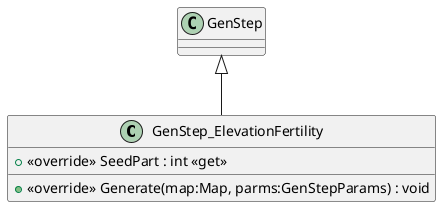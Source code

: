 @startuml
class GenStep_ElevationFertility {
    + <<override>> SeedPart : int <<get>>
    + <<override>> Generate(map:Map, parms:GenStepParams) : void
}
GenStep <|-- GenStep_ElevationFertility
@enduml
